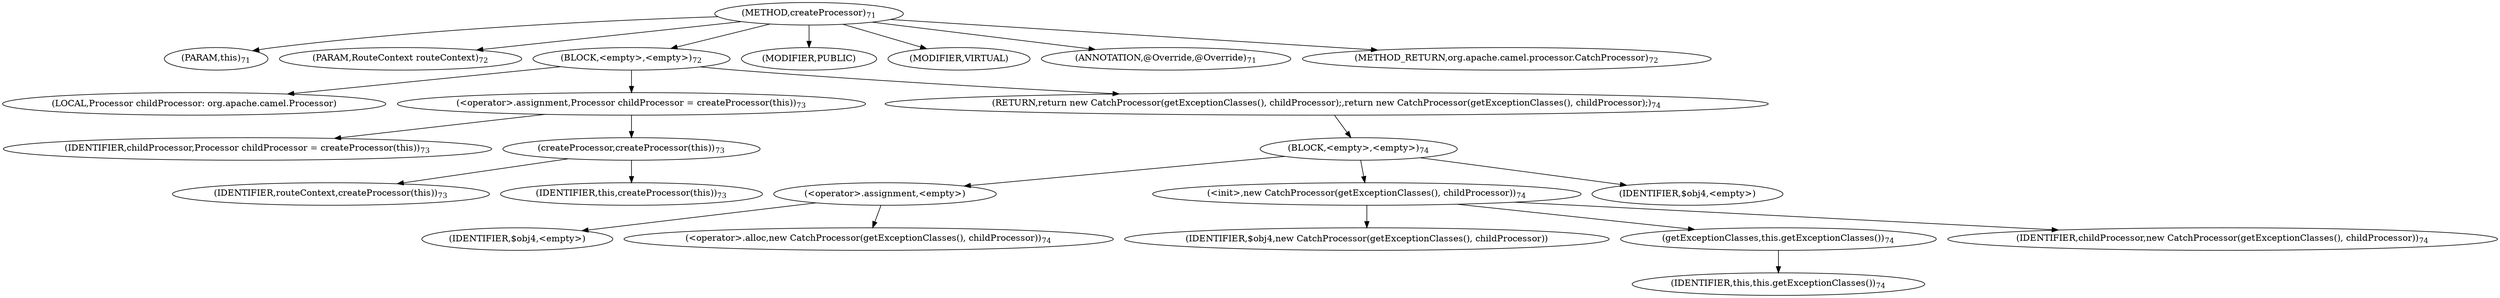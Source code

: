 digraph "createProcessor" {  
"202" [label = <(METHOD,createProcessor)<SUB>71</SUB>> ]
"11" [label = <(PARAM,this)<SUB>71</SUB>> ]
"203" [label = <(PARAM,RouteContext routeContext)<SUB>72</SUB>> ]
"204" [label = <(BLOCK,&lt;empty&gt;,&lt;empty&gt;)<SUB>72</SUB>> ]
"205" [label = <(LOCAL,Processor childProcessor: org.apache.camel.Processor)> ]
"206" [label = <(&lt;operator&gt;.assignment,Processor childProcessor = createProcessor(this))<SUB>73</SUB>> ]
"207" [label = <(IDENTIFIER,childProcessor,Processor childProcessor = createProcessor(this))<SUB>73</SUB>> ]
"208" [label = <(createProcessor,createProcessor(this))<SUB>73</SUB>> ]
"209" [label = <(IDENTIFIER,routeContext,createProcessor(this))<SUB>73</SUB>> ]
"10" [label = <(IDENTIFIER,this,createProcessor(this))<SUB>73</SUB>> ]
"210" [label = <(RETURN,return new CatchProcessor(getExceptionClasses(), childProcessor);,return new CatchProcessor(getExceptionClasses(), childProcessor);)<SUB>74</SUB>> ]
"211" [label = <(BLOCK,&lt;empty&gt;,&lt;empty&gt;)<SUB>74</SUB>> ]
"212" [label = <(&lt;operator&gt;.assignment,&lt;empty&gt;)> ]
"213" [label = <(IDENTIFIER,$obj4,&lt;empty&gt;)> ]
"214" [label = <(&lt;operator&gt;.alloc,new CatchProcessor(getExceptionClasses(), childProcessor))<SUB>74</SUB>> ]
"215" [label = <(&lt;init&gt;,new CatchProcessor(getExceptionClasses(), childProcessor))<SUB>74</SUB>> ]
"216" [label = <(IDENTIFIER,$obj4,new CatchProcessor(getExceptionClasses(), childProcessor))> ]
"217" [label = <(getExceptionClasses,this.getExceptionClasses())<SUB>74</SUB>> ]
"12" [label = <(IDENTIFIER,this,this.getExceptionClasses())<SUB>74</SUB>> ]
"218" [label = <(IDENTIFIER,childProcessor,new CatchProcessor(getExceptionClasses(), childProcessor))<SUB>74</SUB>> ]
"219" [label = <(IDENTIFIER,$obj4,&lt;empty&gt;)> ]
"220" [label = <(MODIFIER,PUBLIC)> ]
"221" [label = <(MODIFIER,VIRTUAL)> ]
"222" [label = <(ANNOTATION,@Override,@Override)<SUB>71</SUB>> ]
"223" [label = <(METHOD_RETURN,org.apache.camel.processor.CatchProcessor)<SUB>72</SUB>> ]
  "202" -> "11" 
  "202" -> "203" 
  "202" -> "204" 
  "202" -> "220" 
  "202" -> "221" 
  "202" -> "222" 
  "202" -> "223" 
  "204" -> "205" 
  "204" -> "206" 
  "204" -> "210" 
  "206" -> "207" 
  "206" -> "208" 
  "208" -> "209" 
  "208" -> "10" 
  "210" -> "211" 
  "211" -> "212" 
  "211" -> "215" 
  "211" -> "219" 
  "212" -> "213" 
  "212" -> "214" 
  "215" -> "216" 
  "215" -> "217" 
  "215" -> "218" 
  "217" -> "12" 
}
